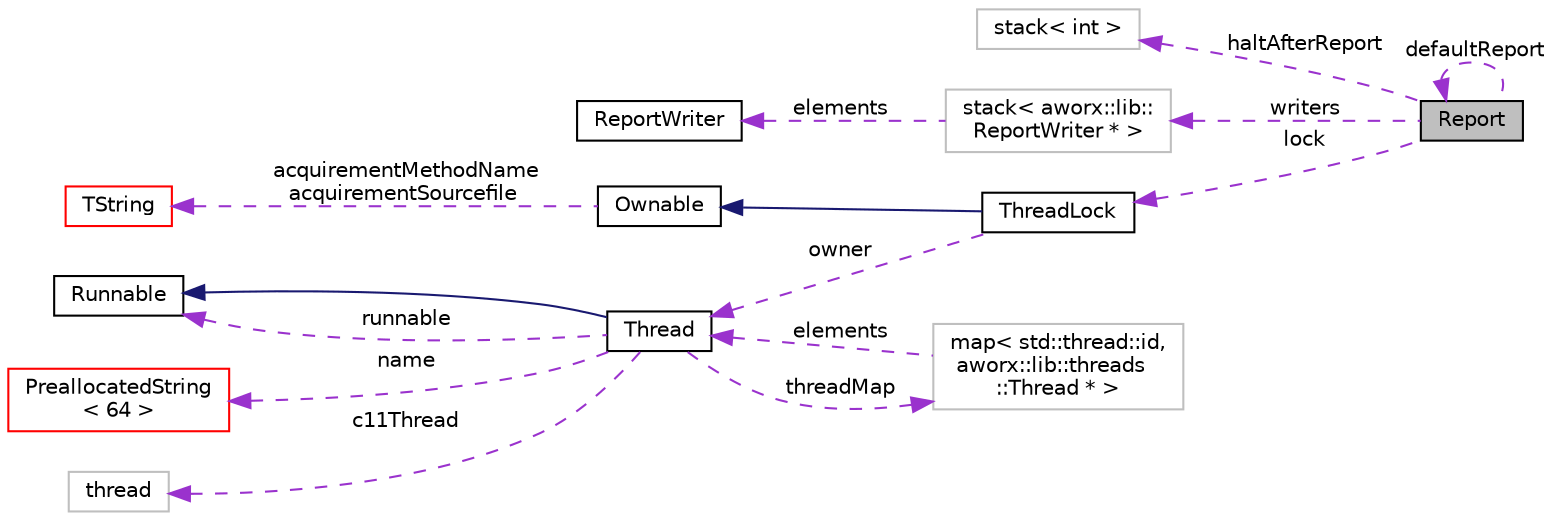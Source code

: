 digraph "Report"
{
  edge [fontname="Helvetica",fontsize="10",labelfontname="Helvetica",labelfontsize="10"];
  node [fontname="Helvetica",fontsize="10",shape=record];
  rankdir="LR";
  Node1 [label="Report",height=0.2,width=0.4,color="black", fillcolor="grey75", style="filled", fontcolor="black"];
  Node2 -> Node1 [dir="back",color="darkorchid3",fontsize="10",style="dashed",label=" haltAfterReport" ,fontname="Helvetica"];
  Node2 [label="stack\< int \>",height=0.2,width=0.4,color="grey75", fillcolor="white", style="filled"];
  Node1 -> Node1 [dir="back",color="darkorchid3",fontsize="10",style="dashed",label=" defaultReport" ,fontname="Helvetica"];
  Node3 -> Node1 [dir="back",color="darkorchid3",fontsize="10",style="dashed",label=" writers" ,fontname="Helvetica"];
  Node3 [label="stack\< aworx::lib::\lReportWriter * \>",height=0.2,width=0.4,color="grey75", fillcolor="white", style="filled"];
  Node4 -> Node3 [dir="back",color="darkorchid3",fontsize="10",style="dashed",label=" elements" ,fontname="Helvetica"];
  Node4 [label="ReportWriter",height=0.2,width=0.4,color="black", fillcolor="white", style="filled",URL="$classaworx_1_1lib_1_1ReportWriter.html"];
  Node5 -> Node1 [dir="back",color="darkorchid3",fontsize="10",style="dashed",label=" lock" ,fontname="Helvetica"];
  Node5 [label="ThreadLock",height=0.2,width=0.4,color="black", fillcolor="white", style="filled",URL="$classaworx_1_1lib_1_1threads_1_1ThreadLock.html"];
  Node6 -> Node5 [dir="back",color="midnightblue",fontsize="10",style="solid",fontname="Helvetica"];
  Node6 [label="Ownable",height=0.2,width=0.4,color="black", fillcolor="white", style="filled",URL="$classaworx_1_1lib_1_1Ownable.html"];
  Node7 -> Node6 [dir="back",color="darkorchid3",fontsize="10",style="dashed",label=" acquirementMethodName\nacquirementSourcefile" ,fontname="Helvetica"];
  Node7 [label="TString",height=0.2,width=0.4,color="red", fillcolor="white", style="filled",URL="$classaworx_1_1lib_1_1strings_1_1TString.html"];
  Node8 -> Node5 [dir="back",color="darkorchid3",fontsize="10",style="dashed",label=" owner" ,fontname="Helvetica"];
  Node8 [label="Thread",height=0.2,width=0.4,color="black", fillcolor="white", style="filled",URL="$classaworx_1_1lib_1_1threads_1_1Thread.html"];
  Node9 -> Node8 [dir="back",color="midnightblue",fontsize="10",style="solid",fontname="Helvetica"];
  Node9 [label="Runnable",height=0.2,width=0.4,color="black", fillcolor="white", style="filled",URL="$classaworx_1_1lib_1_1threads_1_1Runnable.html"];
  Node9 -> Node8 [dir="back",color="darkorchid3",fontsize="10",style="dashed",label=" runnable" ,fontname="Helvetica"];
  Node10 -> Node8 [dir="back",color="darkorchid3",fontsize="10",style="dashed",label=" name" ,fontname="Helvetica"];
  Node10 [label="PreallocatedString\l\< 64 \>",height=0.2,width=0.4,color="red", fillcolor="white", style="filled",URL="$classaworx_1_1lib_1_1strings_1_1PreallocatedString.html"];
  Node11 -> Node8 [dir="back",color="darkorchid3",fontsize="10",style="dashed",label=" threadMap" ,fontname="Helvetica"];
  Node11 [label="map\< std::thread::id,\l aworx::lib::threads\l::Thread * \>",height=0.2,width=0.4,color="grey75", fillcolor="white", style="filled"];
  Node8 -> Node11 [dir="back",color="darkorchid3",fontsize="10",style="dashed",label=" elements" ,fontname="Helvetica"];
  Node12 -> Node8 [dir="back",color="darkorchid3",fontsize="10",style="dashed",label=" c11Thread" ,fontname="Helvetica"];
  Node12 [label="thread",height=0.2,width=0.4,color="grey75", fillcolor="white", style="filled",tooltip="STL class. "];
}
